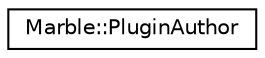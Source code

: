 digraph "Graphical Class Hierarchy"
{
  edge [fontname="Helvetica",fontsize="10",labelfontname="Helvetica",labelfontsize="10"];
  node [fontname="Helvetica",fontsize="10",shape=record];
  rankdir="LR";
  Node1 [label="Marble::PluginAuthor",height=0.2,width=0.4,color="black", fillcolor="white", style="filled",URL="$struct_marble_1_1_plugin_author.html"];
}
